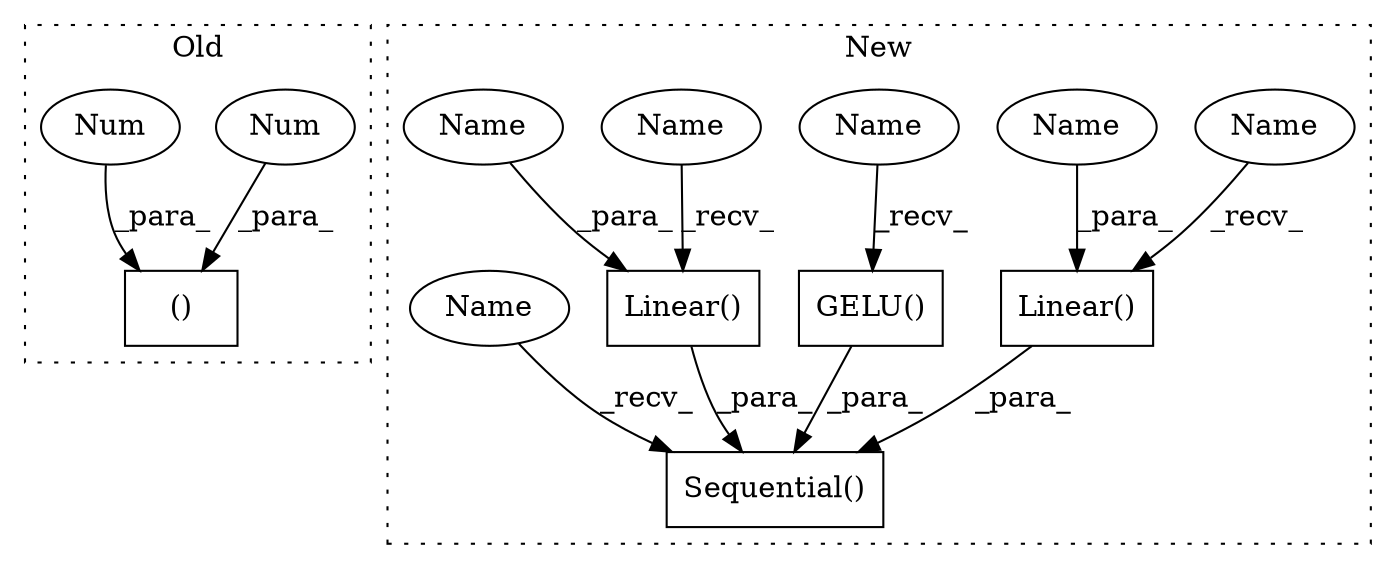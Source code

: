 digraph G {
subgraph cluster0 {
1 [label="()" a="54" s="712" l="3" shape="box"];
5 [label="Num" a="76" s="711" l="1" shape="ellipse"];
6 [label="Num" a="76" s="714" l="1" shape="ellipse"];
label = "Old";
style="dotted";
}
subgraph cluster1 {
2 [label="GELU()" a="75" s="1193" l="9" shape="box"];
3 [label="Linear()" a="75" s="1245,1295" l="10,1" shape="box"];
4 [label="Linear()" a="75" s="1133,1178" l="10,1" shape="box"];
7 [label="Sequential()" a="75" s="1106,1296" l="27,10" shape="box"];
8 [label="Name" a="87" s="1160" l="18" shape="ellipse"];
9 [label="Name" a="87" s="1255" l="18" shape="ellipse"];
10 [label="Name" a="87" s="1193" l="2" shape="ellipse"];
11 [label="Name" a="87" s="1245" l="2" shape="ellipse"];
12 [label="Name" a="87" s="1133" l="2" shape="ellipse"];
13 [label="Name" a="87" s="1106" l="2" shape="ellipse"];
label = "New";
style="dotted";
}
2 -> 7 [label="_para_"];
3 -> 7 [label="_para_"];
4 -> 7 [label="_para_"];
5 -> 1 [label="_para_"];
6 -> 1 [label="_para_"];
8 -> 4 [label="_para_"];
9 -> 3 [label="_para_"];
10 -> 2 [label="_recv_"];
11 -> 3 [label="_recv_"];
12 -> 4 [label="_recv_"];
13 -> 7 [label="_recv_"];
}